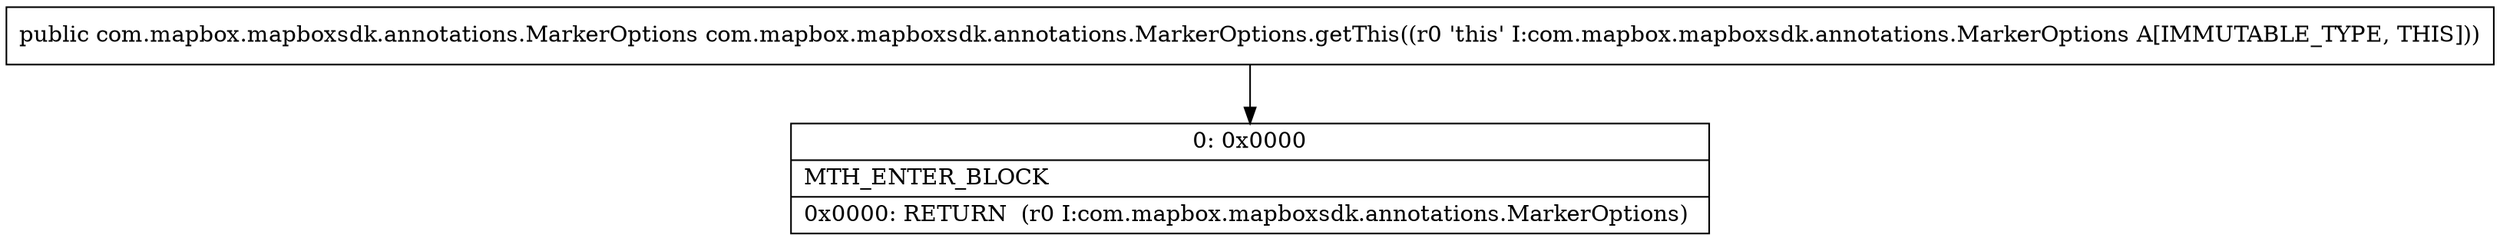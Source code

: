 digraph "CFG forcom.mapbox.mapboxsdk.annotations.MarkerOptions.getThis()Lcom\/mapbox\/mapboxsdk\/annotations\/MarkerOptions;" {
Node_0 [shape=record,label="{0\:\ 0x0000|MTH_ENTER_BLOCK\l|0x0000: RETURN  (r0 I:com.mapbox.mapboxsdk.annotations.MarkerOptions) \l}"];
MethodNode[shape=record,label="{public com.mapbox.mapboxsdk.annotations.MarkerOptions com.mapbox.mapboxsdk.annotations.MarkerOptions.getThis((r0 'this' I:com.mapbox.mapboxsdk.annotations.MarkerOptions A[IMMUTABLE_TYPE, THIS])) }"];
MethodNode -> Node_0;
}


